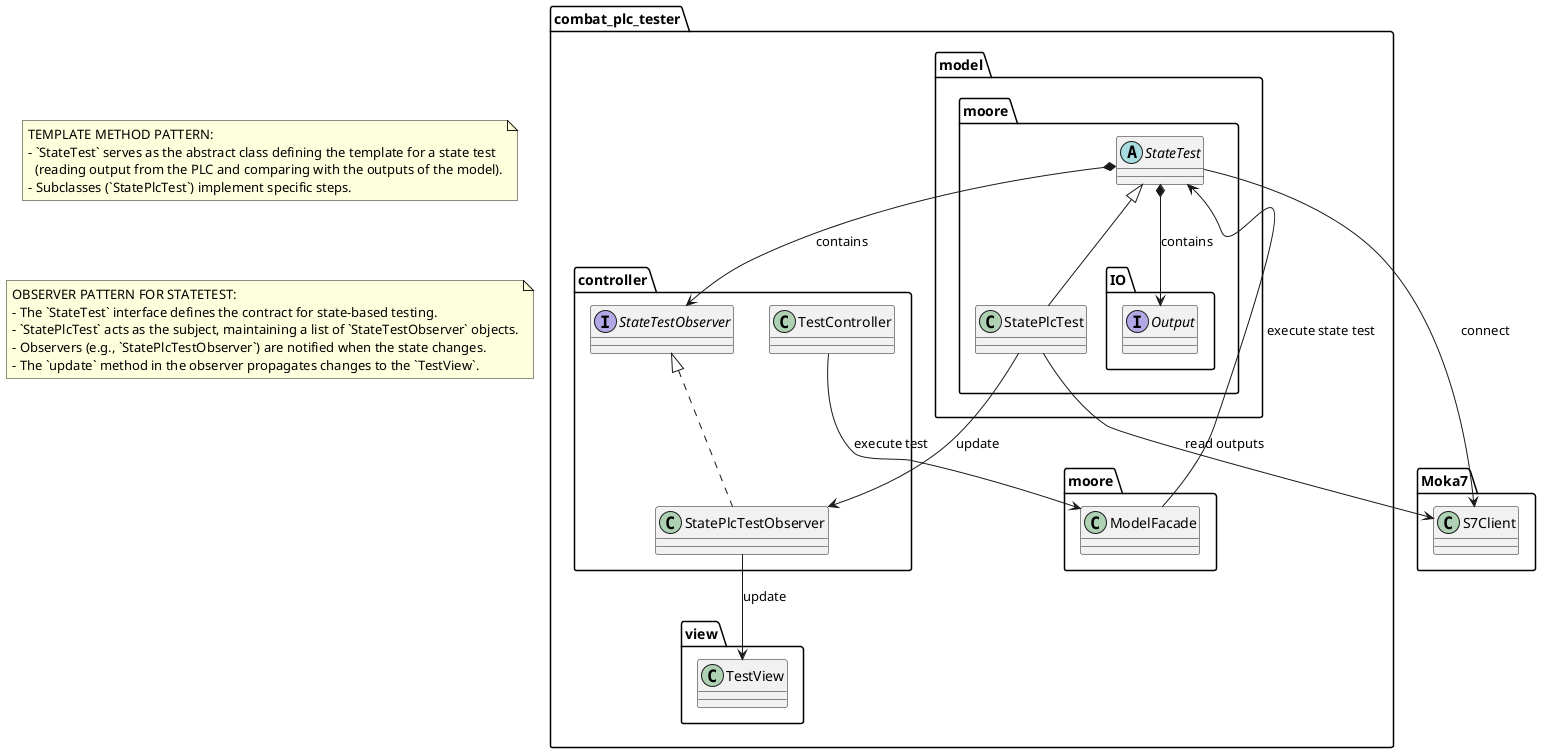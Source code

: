 @startuml
abstract class combat_plc_tester.model.moore.StateTest
class combat_plc_tester.controller.TestController
class combat_plc_tester.moore.ModelFacade
class combat_plc_tester.model.moore.StatePlcTest
class Moka7.S7Client
interface combat_plc_tester.model.moore.IO.Output
interface combat_plc_tester.controller.StateTestObserver
class combat_plc_tester.controller.StatePlcTestObserver
class combat_plc_tester.view.TestView
combat_plc_tester.controller.TestController --> combat_plc_tester.moore.ModelFacade : execute test
combat_plc_tester.moore.ModelFacade --> combat_plc_tester.model.moore.StateTest : execute state test
combat_plc_tester.controller.StateTestObserver <|.. combat_plc_tester.controller.StatePlcTestObserver
combat_plc_tester.model.moore.StateTest --> Moka7.S7Client : connect
combat_plc_tester.model.moore.StateTest <|-- combat_plc_tester.model.moore.StatePlcTest
combat_plc_tester.model.moore.StateTest *--> combat_plc_tester.model.moore.IO.Output: contains
combat_plc_tester.model.moore.StateTest *--> combat_plc_tester.controller.StateTestObserver : contains
combat_plc_tester.model.moore.StatePlcTest --> combat_plc_tester.controller.StatePlcTestObserver : update
combat_plc_tester.controller.StatePlcTestObserver --> combat_plc_tester.view.TestView : update
combat_plc_tester.model.moore.StatePlcTest --> Moka7.S7Client : read outputs
note as N1
  TEMPLATE METHOD PATTERN:
  - `StateTest` serves as the abstract class defining the template for a state test 
    (reading output from the PLC and comparing with the outputs of the model).
  - Subclasses (`StatePlcTest`) implement specific steps.
end note
note as N2
  OBSERVER PATTERN FOR STATETEST:
  - The `StateTest` interface defines the contract for state-based testing.
  - `StatePlcTest` acts as the subject, maintaining a list of `StateTestObserver` objects.
  - Observers (e.g., `StatePlcTestObserver`) are notified when the state changes.
  - The `update` method in the observer propagates changes to the `TestView`.
end note
N1 -[hidden]-> N2
@enduml